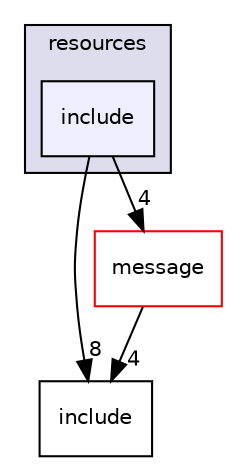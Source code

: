 digraph "include" {
  compound=true
  node [ fontsize="10", fontname="Helvetica"];
  edge [ labelfontsize="10", labelfontname="Helvetica"];
  subgraph clusterdir_dfc4a3e8fc7d732093c28adc3475eec2 {
    graph [ bgcolor="#ddddee", pencolor="black", label="resources" fontname="Helvetica", fontsize="10", URL="dir_dfc4a3e8fc7d732093c28adc3475eec2.html"]
  dir_7d58bce4dd3db0c10558766fa5aab783 [shape=box, label="include", style="filled", fillcolor="#eeeeff", pencolor="black", URL="dir_7d58bce4dd3db0c10558766fa5aab783.html"];
  }
  dir_8213404c92762709e2b5917d35980ced [shape=box label="include" URL="dir_8213404c92762709e2b5917d35980ced.html"];
  dir_dd4f4ab4397f3805380f081876544ed2 [shape=box label="message" fillcolor="white" style="filled" color="red" URL="dir_dd4f4ab4397f3805380f081876544ed2.html"];
  dir_7d58bce4dd3db0c10558766fa5aab783->dir_8213404c92762709e2b5917d35980ced [headlabel="8", labeldistance=1.5 headhref="dir_000023_000013.html"];
  dir_7d58bce4dd3db0c10558766fa5aab783->dir_dd4f4ab4397f3805380f081876544ed2 [headlabel="4", labeldistance=1.5 headhref="dir_000023_000020.html"];
  dir_dd4f4ab4397f3805380f081876544ed2->dir_8213404c92762709e2b5917d35980ced [headlabel="4", labeldistance=1.5 headhref="dir_000020_000013.html"];
}
